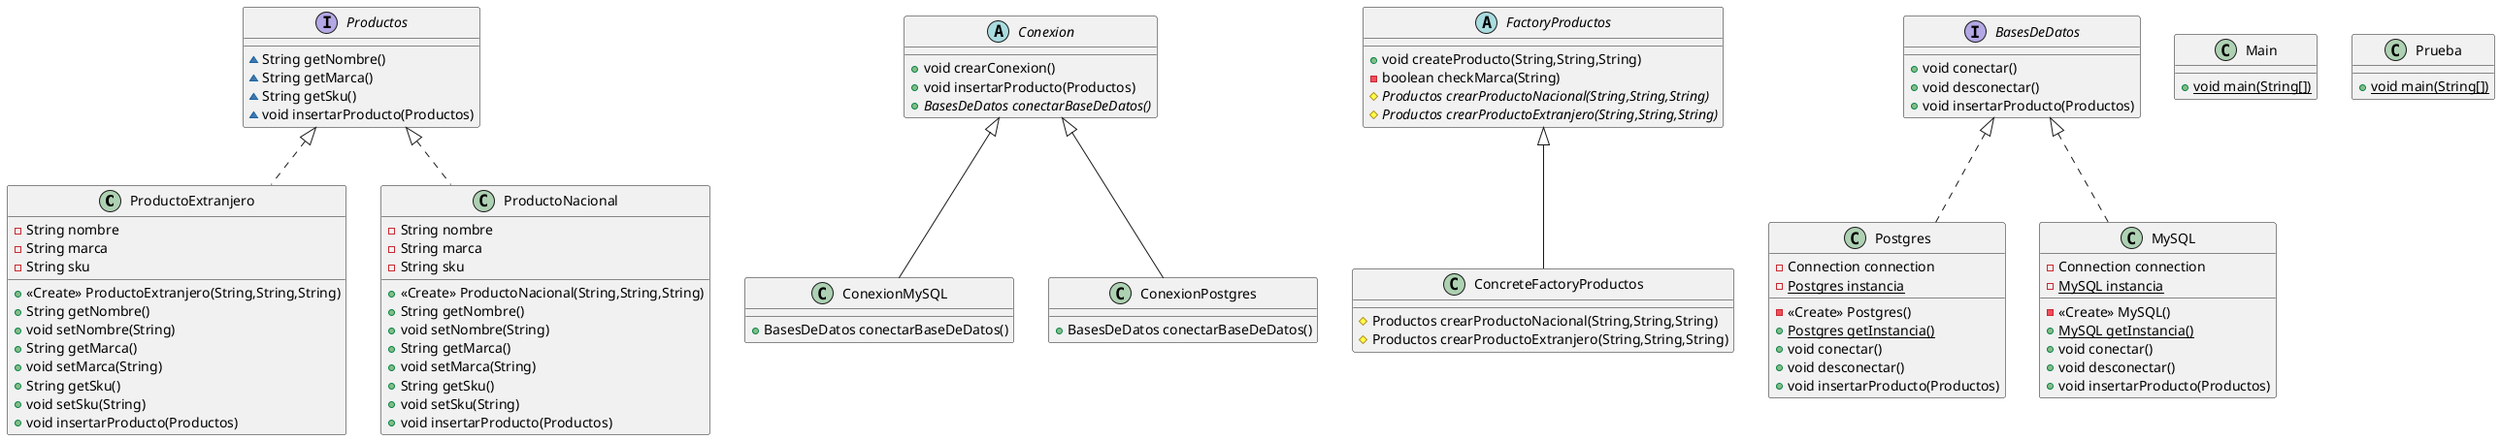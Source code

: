 @startuml
class ProductoExtranjero {
- String nombre
- String marca
- String sku
+ <<Create>> ProductoExtranjero(String,String,String)
+ String getNombre()
+ void setNombre(String)
+ String getMarca()
+ void setMarca(String)
+ String getSku()
+ void setSku(String)
+ void insertarProducto(Productos)
}


interface Productos {
~ String getNombre()
~ String getMarca()
~ String getSku()
~ void insertarProducto(Productos)
}

class ConexionMySQL {
+ BasesDeDatos conectarBaseDeDatos()
}

abstract class FactoryProductos {
+ void createProducto(String,String,String)
- boolean checkMarca(String)
# {abstract}Productos crearProductoNacional(String,String,String)
# {abstract}Productos crearProductoExtranjero(String,String,String)
}

interface BasesDeDatos {
+ void conectar()
+ void desconectar()
+ void insertarProducto(Productos)
}

class Postgres {
- Connection connection
- {static} Postgres instancia
- <<Create>> Postgres()
+ {static} Postgres getInstancia()
+ void conectar()
+ void desconectar()
+ void insertarProducto(Productos)
}


abstract class Conexion {
+ void crearConexion()
+ void insertarProducto(Productos)
+ {abstract}BasesDeDatos conectarBaseDeDatos()
}

class Main {
+ {static} void main(String[])
}

class ConexionPostgres {
+ BasesDeDatos conectarBaseDeDatos()
}

class MySQL {
- Connection connection
- {static} MySQL instancia
- <<Create>> MySQL()
+ {static} MySQL getInstancia()
+ void conectar()
+ void desconectar()
+ void insertarProducto(Productos)
}


class Prueba {
+ {static} void main(String[])
}

class ProductoNacional {
- String nombre
- String marca
- String sku
+ <<Create>> ProductoNacional(String,String,String)
+ String getNombre()
+ void setNombre(String)
+ String getMarca()
+ void setMarca(String)
+ String getSku()
+ void setSku(String)
+ void insertarProducto(Productos)
}


class ConcreteFactoryProductos {
# Productos crearProductoNacional(String,String,String)
# Productos crearProductoExtranjero(String,String,String)
}



Productos <|.. ProductoExtranjero
Conexion <|-- ConexionMySQL
BasesDeDatos <|.. Postgres
Conexion <|-- ConexionPostgres
BasesDeDatos <|.. MySQL
Productos <|.. ProductoNacional
FactoryProductos <|-- ConcreteFactoryProductos
@enduml